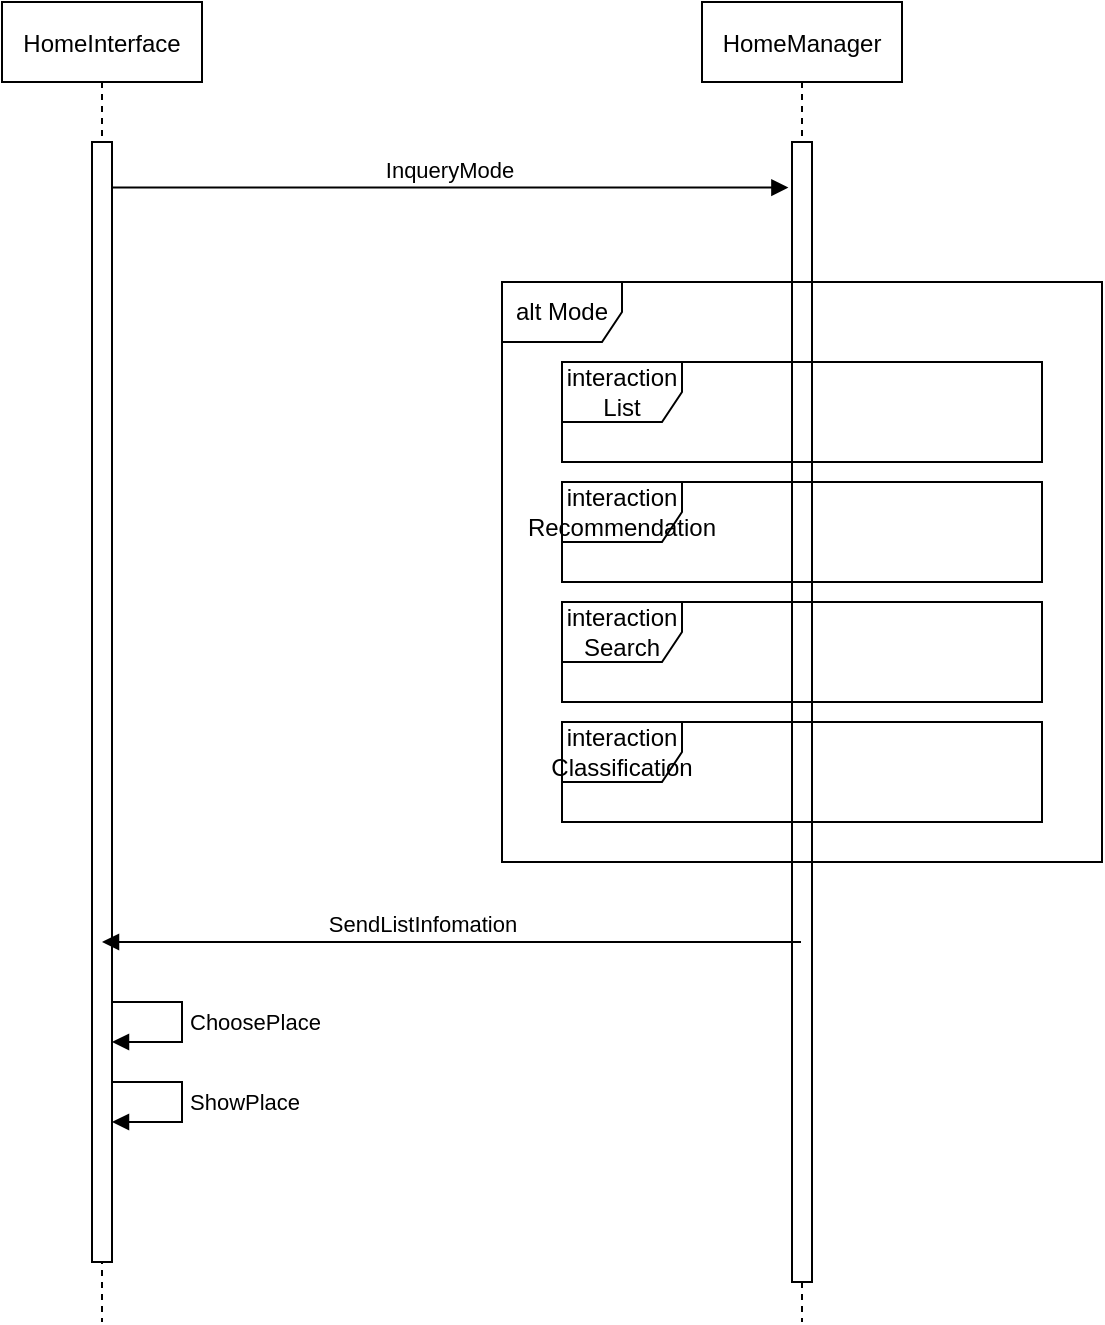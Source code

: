 <mxfile version="14.8.0" type="github">
  <diagram id="kgpKYQtTHZ0yAKxKKP6v" name="Page-1">
    <mxGraphModel dx="1038" dy="588" grid="1" gridSize="10" guides="1" tooltips="1" connect="1" arrows="1" fold="1" page="1" pageScale="1" pageWidth="850" pageHeight="1100" math="0" shadow="0">
      <root>
        <mxCell id="0" />
        <mxCell id="1" parent="0" />
        <mxCell id="3nuBFxr9cyL0pnOWT2aG-1" value="HomeInterface" style="shape=umlLifeline;perimeter=lifelinePerimeter;container=1;collapsible=0;recursiveResize=0;rounded=0;shadow=0;strokeWidth=1;" parent="1" vertex="1">
          <mxGeometry x="120" y="80" width="100" height="660" as="geometry" />
        </mxCell>
        <mxCell id="3nuBFxr9cyL0pnOWT2aG-2" value="" style="points=[];perimeter=orthogonalPerimeter;rounded=0;shadow=0;strokeWidth=1;" parent="3nuBFxr9cyL0pnOWT2aG-1" vertex="1">
          <mxGeometry x="45" y="70" width="10" height="560" as="geometry" />
        </mxCell>
        <mxCell id="Vyam2jI-4AodGccxTRFf-10" value="ChoosePlace" style="edgeStyle=orthogonalEdgeStyle;html=1;align=left;spacingLeft=2;endArrow=block;rounded=0;" edge="1" target="3nuBFxr9cyL0pnOWT2aG-2" parent="3nuBFxr9cyL0pnOWT2aG-1" source="3nuBFxr9cyL0pnOWT2aG-2">
          <mxGeometry relative="1" as="geometry">
            <mxPoint x="60" y="500" as="sourcePoint" />
            <Array as="points">
              <mxPoint x="90" y="500" />
              <mxPoint x="90" y="520" />
            </Array>
            <mxPoint x="65" y="520" as="targetPoint" />
          </mxGeometry>
        </mxCell>
        <mxCell id="Vyam2jI-4AodGccxTRFf-12" value="ShowPlace" style="edgeStyle=orthogonalEdgeStyle;html=1;align=left;spacingLeft=2;endArrow=block;rounded=0;" edge="1" parent="3nuBFxr9cyL0pnOWT2aG-1" target="3nuBFxr9cyL0pnOWT2aG-2" source="3nuBFxr9cyL0pnOWT2aG-2">
          <mxGeometry relative="1" as="geometry">
            <mxPoint x="60" y="540" as="sourcePoint" />
            <Array as="points">
              <mxPoint x="90" y="540" />
              <mxPoint x="90" y="560" />
            </Array>
            <mxPoint x="65" y="560" as="targetPoint" />
          </mxGeometry>
        </mxCell>
        <mxCell id="3nuBFxr9cyL0pnOWT2aG-5" value="HomeManager" style="shape=umlLifeline;perimeter=lifelinePerimeter;container=1;collapsible=0;recursiveResize=0;rounded=0;shadow=0;strokeWidth=1;" parent="1" vertex="1">
          <mxGeometry x="470" y="80" width="100" height="660" as="geometry" />
        </mxCell>
        <mxCell id="3nuBFxr9cyL0pnOWT2aG-6" value="" style="points=[];perimeter=orthogonalPerimeter;rounded=0;shadow=0;strokeWidth=1;" parent="3nuBFxr9cyL0pnOWT2aG-5" vertex="1">
          <mxGeometry x="45" y="70" width="10" height="570" as="geometry" />
        </mxCell>
        <mxCell id="3nuBFxr9cyL0pnOWT2aG-8" value="InqueryMode" style="verticalAlign=bottom;endArrow=block;entryX=-0.18;entryY=0.04;shadow=0;strokeWidth=1;entryDx=0;entryDy=0;entryPerimeter=0;" parent="1" source="3nuBFxr9cyL0pnOWT2aG-2" target="3nuBFxr9cyL0pnOWT2aG-6" edge="1">
          <mxGeometry relative="1" as="geometry">
            <mxPoint x="275" y="160" as="sourcePoint" />
          </mxGeometry>
        </mxCell>
        <mxCell id="Vyam2jI-4AodGccxTRFf-1" value="alt Mode" style="shape=umlFrame;whiteSpace=wrap;html=1;" vertex="1" parent="1">
          <mxGeometry x="370" y="220" width="300" height="290" as="geometry" />
        </mxCell>
        <mxCell id="Vyam2jI-4AodGccxTRFf-2" value="interaction List" style="shape=umlFrame;whiteSpace=wrap;html=1;" vertex="1" parent="1">
          <mxGeometry x="400" y="260" width="240" height="50" as="geometry" />
        </mxCell>
        <mxCell id="Vyam2jI-4AodGccxTRFf-5" value="interaction Recommendation" style="shape=umlFrame;whiteSpace=wrap;html=1;" vertex="1" parent="1">
          <mxGeometry x="400" y="320" width="240" height="50" as="geometry" />
        </mxCell>
        <mxCell id="Vyam2jI-4AodGccxTRFf-6" value="interaction Classification" style="shape=umlFrame;whiteSpace=wrap;html=1;" vertex="1" parent="1">
          <mxGeometry x="400" y="440" width="240" height="50" as="geometry" />
        </mxCell>
        <mxCell id="Vyam2jI-4AodGccxTRFf-7" value="interaction Search" style="shape=umlFrame;whiteSpace=wrap;html=1;" vertex="1" parent="1">
          <mxGeometry x="400" y="380" width="240" height="50" as="geometry" />
        </mxCell>
        <mxCell id="Vyam2jI-4AodGccxTRFf-8" value="SendListInfomation" style="html=1;verticalAlign=bottom;endArrow=block;" edge="1" parent="1" source="3nuBFxr9cyL0pnOWT2aG-5">
          <mxGeometry x="0.084" width="80" relative="1" as="geometry">
            <mxPoint x="320" y="530" as="sourcePoint" />
            <mxPoint x="170" y="550" as="targetPoint" />
            <Array as="points">
              <mxPoint x="370" y="550" />
            </Array>
            <mxPoint as="offset" />
          </mxGeometry>
        </mxCell>
      </root>
    </mxGraphModel>
  </diagram>
</mxfile>
